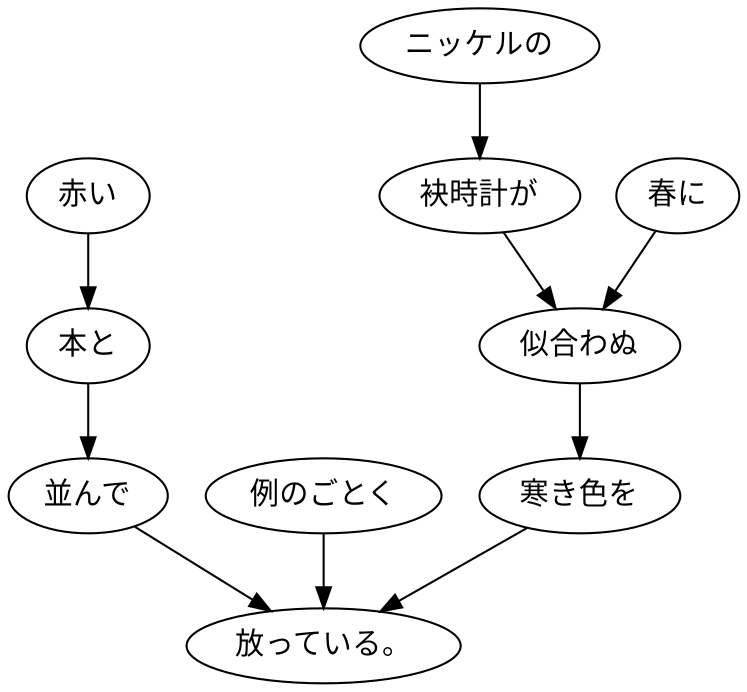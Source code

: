 digraph graph2684 {
	node0 [label="赤い"];
	node1 [label="本と"];
	node2 [label="並んで"];
	node3 [label="例のごとく"];
	node4 [label="ニッケルの"];
	node5 [label="袂時計が"];
	node6 [label="春に"];
	node7 [label="似合わぬ"];
	node8 [label="寒き色を"];
	node9 [label="放っている。"];
	node0 -> node1;
	node1 -> node2;
	node2 -> node9;
	node3 -> node9;
	node4 -> node5;
	node5 -> node7;
	node6 -> node7;
	node7 -> node8;
	node8 -> node9;
}
